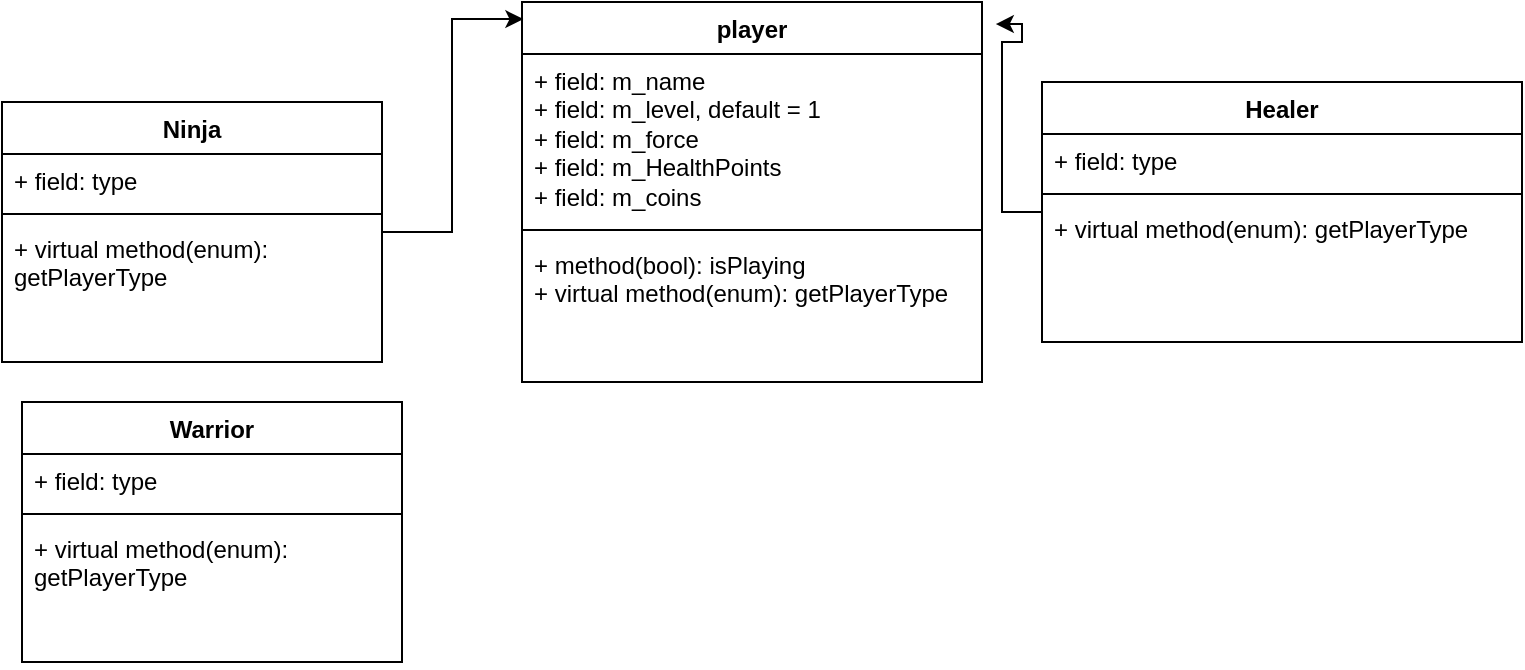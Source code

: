 <mxfile version="21.3.7" type="device" pages="2">
  <diagram name="Player" id="0783ab3e-0a74-02c8-0abd-f7b4e66b4bec">
    <mxGraphModel dx="1276" dy="702" grid="1" gridSize="10" guides="1" tooltips="1" connect="1" arrows="1" fold="1" page="1" pageScale="1" pageWidth="850" pageHeight="1100" background="none" math="0" shadow="0">
      <root>
        <mxCell id="0" />
        <mxCell id="1" parent="0" />
        <mxCell id="KnSxKwsVaQJYCbIV2S4w-1" value="player" style="swimlane;fontStyle=1;align=center;verticalAlign=top;childLayout=stackLayout;horizontal=1;startSize=26;horizontalStack=0;resizeParent=1;resizeParentMax=0;resizeLast=0;collapsible=1;marginBottom=0;whiteSpace=wrap;html=1;" vertex="1" parent="1">
          <mxGeometry x="280" y="40" width="230" height="190" as="geometry" />
        </mxCell>
        <mxCell id="KnSxKwsVaQJYCbIV2S4w-2" value="+ field: m_name&lt;br&gt;+ field: m_level, default = 1&lt;br&gt;+ field: m_force&lt;br&gt;+ field: m_HealthPoints&lt;br&gt;+ field: m_coins" style="text;strokeColor=none;fillColor=none;align=left;verticalAlign=top;spacingLeft=4;spacingRight=4;overflow=hidden;rotatable=0;points=[[0,0.5],[1,0.5]];portConstraint=eastwest;whiteSpace=wrap;html=1;" vertex="1" parent="KnSxKwsVaQJYCbIV2S4w-1">
          <mxGeometry y="26" width="230" height="84" as="geometry" />
        </mxCell>
        <mxCell id="KnSxKwsVaQJYCbIV2S4w-3" value="" style="line;strokeWidth=1;fillColor=none;align=left;verticalAlign=middle;spacingTop=-1;spacingLeft=3;spacingRight=3;rotatable=0;labelPosition=right;points=[];portConstraint=eastwest;strokeColor=inherit;" vertex="1" parent="KnSxKwsVaQJYCbIV2S4w-1">
          <mxGeometry y="110" width="230" height="8" as="geometry" />
        </mxCell>
        <mxCell id="KnSxKwsVaQJYCbIV2S4w-4" value="+ method(bool): isPlaying&lt;br&gt;+ virtual method(enum): getPlayerType&amp;nbsp;&amp;nbsp;" style="text;strokeColor=none;fillColor=none;align=left;verticalAlign=top;spacingLeft=4;spacingRight=4;overflow=hidden;rotatable=0;points=[[0,0.5],[1,0.5]];portConstraint=eastwest;whiteSpace=wrap;html=1;" vertex="1" parent="KnSxKwsVaQJYCbIV2S4w-1">
          <mxGeometry y="118" width="230" height="72" as="geometry" />
        </mxCell>
        <mxCell id="KnSxKwsVaQJYCbIV2S4w-10" style="edgeStyle=orthogonalEdgeStyle;rounded=0;orthogonalLoop=1;jettySize=auto;html=1;entryX=0.003;entryY=0.045;entryDx=0;entryDy=0;entryPerimeter=0;" edge="1" parent="1" source="KnSxKwsVaQJYCbIV2S4w-6" target="KnSxKwsVaQJYCbIV2S4w-1">
          <mxGeometry relative="1" as="geometry" />
        </mxCell>
        <mxCell id="KnSxKwsVaQJYCbIV2S4w-6" value="Ninja" style="swimlane;fontStyle=1;align=center;verticalAlign=top;childLayout=stackLayout;horizontal=1;startSize=26;horizontalStack=0;resizeParent=1;resizeParentMax=0;resizeLast=0;collapsible=1;marginBottom=0;whiteSpace=wrap;html=1;" vertex="1" parent="1">
          <mxGeometry x="20" y="90" width="190" height="130" as="geometry" />
        </mxCell>
        <mxCell id="KnSxKwsVaQJYCbIV2S4w-7" value="+ field: type" style="text;strokeColor=none;fillColor=none;align=left;verticalAlign=top;spacingLeft=4;spacingRight=4;overflow=hidden;rotatable=0;points=[[0,0.5],[1,0.5]];portConstraint=eastwest;whiteSpace=wrap;html=1;" vertex="1" parent="KnSxKwsVaQJYCbIV2S4w-6">
          <mxGeometry y="26" width="190" height="26" as="geometry" />
        </mxCell>
        <mxCell id="KnSxKwsVaQJYCbIV2S4w-8" value="" style="line;strokeWidth=1;fillColor=none;align=left;verticalAlign=middle;spacingTop=-1;spacingLeft=3;spacingRight=3;rotatable=0;labelPosition=right;points=[];portConstraint=eastwest;strokeColor=inherit;" vertex="1" parent="KnSxKwsVaQJYCbIV2S4w-6">
          <mxGeometry y="52" width="190" height="8" as="geometry" />
        </mxCell>
        <mxCell id="KnSxKwsVaQJYCbIV2S4w-9" value="+ virtual method(enum): getPlayerType&amp;nbsp;&amp;nbsp;" style="text;strokeColor=none;fillColor=none;align=left;verticalAlign=top;spacingLeft=4;spacingRight=4;overflow=hidden;rotatable=0;points=[[0,0.5],[1,0.5]];portConstraint=eastwest;whiteSpace=wrap;html=1;" vertex="1" parent="KnSxKwsVaQJYCbIV2S4w-6">
          <mxGeometry y="60" width="190" height="70" as="geometry" />
        </mxCell>
        <mxCell id="KnSxKwsVaQJYCbIV2S4w-11" value="Warrior" style="swimlane;fontStyle=1;align=center;verticalAlign=top;childLayout=stackLayout;horizontal=1;startSize=26;horizontalStack=0;resizeParent=1;resizeParentMax=0;resizeLast=0;collapsible=1;marginBottom=0;whiteSpace=wrap;html=1;" vertex="1" parent="1">
          <mxGeometry x="30" y="240" width="190" height="130" as="geometry" />
        </mxCell>
        <mxCell id="KnSxKwsVaQJYCbIV2S4w-12" value="+ field: type" style="text;strokeColor=none;fillColor=none;align=left;verticalAlign=top;spacingLeft=4;spacingRight=4;overflow=hidden;rotatable=0;points=[[0,0.5],[1,0.5]];portConstraint=eastwest;whiteSpace=wrap;html=1;" vertex="1" parent="KnSxKwsVaQJYCbIV2S4w-11">
          <mxGeometry y="26" width="190" height="26" as="geometry" />
        </mxCell>
        <mxCell id="KnSxKwsVaQJYCbIV2S4w-13" value="" style="line;strokeWidth=1;fillColor=none;align=left;verticalAlign=middle;spacingTop=-1;spacingLeft=3;spacingRight=3;rotatable=0;labelPosition=right;points=[];portConstraint=eastwest;strokeColor=inherit;" vertex="1" parent="KnSxKwsVaQJYCbIV2S4w-11">
          <mxGeometry y="52" width="190" height="8" as="geometry" />
        </mxCell>
        <mxCell id="KnSxKwsVaQJYCbIV2S4w-14" value="+ virtual method(enum): getPlayerType&amp;nbsp;&amp;nbsp;" style="text;strokeColor=none;fillColor=none;align=left;verticalAlign=top;spacingLeft=4;spacingRight=4;overflow=hidden;rotatable=0;points=[[0,0.5],[1,0.5]];portConstraint=eastwest;whiteSpace=wrap;html=1;" vertex="1" parent="KnSxKwsVaQJYCbIV2S4w-11">
          <mxGeometry y="60" width="190" height="70" as="geometry" />
        </mxCell>
        <mxCell id="KnSxKwsVaQJYCbIV2S4w-19" style="edgeStyle=orthogonalEdgeStyle;rounded=0;orthogonalLoop=1;jettySize=auto;html=1;entryX=1.03;entryY=0.058;entryDx=0;entryDy=0;entryPerimeter=0;" edge="1" parent="1" source="KnSxKwsVaQJYCbIV2S4w-15" target="KnSxKwsVaQJYCbIV2S4w-1">
          <mxGeometry relative="1" as="geometry" />
        </mxCell>
        <mxCell id="KnSxKwsVaQJYCbIV2S4w-15" value="Healer" style="swimlane;fontStyle=1;align=center;verticalAlign=top;childLayout=stackLayout;horizontal=1;startSize=26;horizontalStack=0;resizeParent=1;resizeParentMax=0;resizeLast=0;collapsible=1;marginBottom=0;whiteSpace=wrap;html=1;" vertex="1" parent="1">
          <mxGeometry x="540" y="80" width="240" height="130" as="geometry" />
        </mxCell>
        <mxCell id="KnSxKwsVaQJYCbIV2S4w-16" value="+ field: type" style="text;strokeColor=none;fillColor=none;align=left;verticalAlign=top;spacingLeft=4;spacingRight=4;overflow=hidden;rotatable=0;points=[[0,0.5],[1,0.5]];portConstraint=eastwest;whiteSpace=wrap;html=1;" vertex="1" parent="KnSxKwsVaQJYCbIV2S4w-15">
          <mxGeometry y="26" width="240" height="26" as="geometry" />
        </mxCell>
        <mxCell id="KnSxKwsVaQJYCbIV2S4w-17" value="" style="line;strokeWidth=1;fillColor=none;align=left;verticalAlign=middle;spacingTop=-1;spacingLeft=3;spacingRight=3;rotatable=0;labelPosition=right;points=[];portConstraint=eastwest;strokeColor=inherit;" vertex="1" parent="KnSxKwsVaQJYCbIV2S4w-15">
          <mxGeometry y="52" width="240" height="8" as="geometry" />
        </mxCell>
        <mxCell id="KnSxKwsVaQJYCbIV2S4w-18" value="+ virtual method(enum): getPlayerType&amp;nbsp;&amp;nbsp;" style="text;strokeColor=none;fillColor=none;align=left;verticalAlign=top;spacingLeft=4;spacingRight=4;overflow=hidden;rotatable=0;points=[[0,0.5],[1,0.5]];portConstraint=eastwest;whiteSpace=wrap;html=1;" vertex="1" parent="KnSxKwsVaQJYCbIV2S4w-15">
          <mxGeometry y="60" width="240" height="70" as="geometry" />
        </mxCell>
      </root>
    </mxGraphModel>
  </diagram>
  <diagram id="Z_LijidGMmdXbQ0WkA4l" name="Cards">
    <mxGraphModel dx="2977" dy="1170" grid="1" gridSize="10" guides="1" tooltips="1" connect="1" arrows="1" fold="1" page="1" pageScale="1" pageWidth="850" pageHeight="1100" math="0" shadow="0">
      <root>
        <mxCell id="0" />
        <mxCell id="1" parent="0" />
        <mxCell id="C4om5Lj1XBPUndY-tX6o-1" value="Card" style="swimlane;fontStyle=1;align=center;verticalAlign=top;childLayout=stackLayout;horizontal=1;startSize=26;horizontalStack=0;resizeParent=1;resizeParentMax=0;resizeLast=0;collapsible=1;marginBottom=0;whiteSpace=wrap;html=1;" vertex="1" parent="1">
          <mxGeometry x="430" y="40" width="230" height="140" as="geometry" />
        </mxCell>
        <mxCell id="C4om5Lj1XBPUndY-tX6o-2" value="+ field: m_name&lt;br&gt;+field =&amp;nbsp;" style="text;strokeColor=none;fillColor=none;align=left;verticalAlign=top;spacingLeft=4;spacingRight=4;overflow=hidden;rotatable=0;points=[[0,0.5],[1,0.5]];portConstraint=eastwest;whiteSpace=wrap;html=1;" vertex="1" parent="C4om5Lj1XBPUndY-tX6o-1">
          <mxGeometry y="26" width="230" height="44" as="geometry" />
        </mxCell>
        <mxCell id="C4om5Lj1XBPUndY-tX6o-3" value="" style="line;strokeWidth=1;fillColor=none;align=left;verticalAlign=middle;spacingTop=-1;spacingLeft=3;spacingRight=3;rotatable=0;labelPosition=right;points=[];portConstraint=eastwest;strokeColor=inherit;" vertex="1" parent="C4om5Lj1XBPUndY-tX6o-1">
          <mxGeometry y="70" width="230" height="8" as="geometry" />
        </mxCell>
        <mxCell id="C4om5Lj1XBPUndY-tX6o-4" value="+ virtual method(type): getCardType" style="text;strokeColor=none;fillColor=none;align=left;verticalAlign=top;spacingLeft=4;spacingRight=4;overflow=hidden;rotatable=0;points=[[0,0.5],[1,0.5]];portConstraint=eastwest;whiteSpace=wrap;html=1;" vertex="1" parent="C4om5Lj1XBPUndY-tX6o-1">
          <mxGeometry y="78" width="230" height="62" as="geometry" />
        </mxCell>
        <mxCell id="C4om5Lj1XBPUndY-tX6o-9" style="edgeStyle=orthogonalEdgeStyle;rounded=0;orthogonalLoop=1;jettySize=auto;html=1;" edge="1" parent="1" source="C4om5Lj1XBPUndY-tX6o-5" target="C4om5Lj1XBPUndY-tX6o-1">
          <mxGeometry relative="1" as="geometry">
            <Array as="points">
              <mxPoint x="255" y="320" />
              <mxPoint x="545" y="320" />
            </Array>
          </mxGeometry>
        </mxCell>
        <mxCell id="C4om5Lj1XBPUndY-tX6o-5" value="Battle Card" style="swimlane;fontStyle=1;align=center;verticalAlign=top;childLayout=stackLayout;horizontal=1;startSize=26;horizontalStack=0;resizeParent=1;resizeParentMax=0;resizeLast=0;collapsible=1;marginBottom=0;whiteSpace=wrap;html=1;" vertex="1" parent="1">
          <mxGeometry x="140" y="360" width="230" height="140" as="geometry" />
        </mxCell>
        <mxCell id="C4om5Lj1XBPUndY-tX6o-6" value="+ field: m_name&lt;br&gt;+field =&amp;nbsp;" style="text;strokeColor=none;fillColor=none;align=left;verticalAlign=top;spacingLeft=4;spacingRight=4;overflow=hidden;rotatable=0;points=[[0,0.5],[1,0.5]];portConstraint=eastwest;whiteSpace=wrap;html=1;" vertex="1" parent="C4om5Lj1XBPUndY-tX6o-5">
          <mxGeometry y="26" width="230" height="44" as="geometry" />
        </mxCell>
        <mxCell id="C4om5Lj1XBPUndY-tX6o-7" value="" style="line;strokeWidth=1;fillColor=none;align=left;verticalAlign=middle;spacingTop=-1;spacingLeft=3;spacingRight=3;rotatable=0;labelPosition=right;points=[];portConstraint=eastwest;strokeColor=inherit;" vertex="1" parent="C4om5Lj1XBPUndY-tX6o-5">
          <mxGeometry y="70" width="230" height="8" as="geometry" />
        </mxCell>
        <mxCell id="C4om5Lj1XBPUndY-tX6o-8" value="+ virtual method(type): getCardType" style="text;strokeColor=none;fillColor=none;align=left;verticalAlign=top;spacingLeft=4;spacingRight=4;overflow=hidden;rotatable=0;points=[[0,0.5],[1,0.5]];portConstraint=eastwest;whiteSpace=wrap;html=1;" vertex="1" parent="C4om5Lj1XBPUndY-tX6o-5">
          <mxGeometry y="78" width="230" height="62" as="geometry" />
        </mxCell>
        <mxCell id="C4om5Lj1XBPUndY-tX6o-36" style="edgeStyle=orthogonalEdgeStyle;rounded=0;orthogonalLoop=1;jettySize=auto;html=1;" edge="1" parent="1" source="C4om5Lj1XBPUndY-tX6o-10" target="C4om5Lj1XBPUndY-tX6o-5">
          <mxGeometry relative="1" as="geometry">
            <Array as="points">
              <mxPoint x="-75" y="600" />
              <mxPoint x="255" y="600" />
            </Array>
          </mxGeometry>
        </mxCell>
        <mxCell id="C4om5Lj1XBPUndY-tX6o-10" value="Dragon Card" style="swimlane;fontStyle=1;align=center;verticalAlign=top;childLayout=stackLayout;horizontal=1;startSize=26;horizontalStack=0;resizeParent=1;resizeParentMax=0;resizeLast=0;collapsible=1;marginBottom=0;whiteSpace=wrap;html=1;" vertex="1" parent="1">
          <mxGeometry x="-190" y="650" width="230" height="140" as="geometry" />
        </mxCell>
        <mxCell id="C4om5Lj1XBPUndY-tX6o-11" value="+ field: m_name&lt;br&gt;+field =&amp;nbsp;" style="text;strokeColor=none;fillColor=none;align=left;verticalAlign=top;spacingLeft=4;spacingRight=4;overflow=hidden;rotatable=0;points=[[0,0.5],[1,0.5]];portConstraint=eastwest;whiteSpace=wrap;html=1;" vertex="1" parent="C4om5Lj1XBPUndY-tX6o-10">
          <mxGeometry y="26" width="230" height="44" as="geometry" />
        </mxCell>
        <mxCell id="C4om5Lj1XBPUndY-tX6o-12" value="" style="line;strokeWidth=1;fillColor=none;align=left;verticalAlign=middle;spacingTop=-1;spacingLeft=3;spacingRight=3;rotatable=0;labelPosition=right;points=[];portConstraint=eastwest;strokeColor=inherit;" vertex="1" parent="C4om5Lj1XBPUndY-tX6o-10">
          <mxGeometry y="70" width="230" height="8" as="geometry" />
        </mxCell>
        <mxCell id="C4om5Lj1XBPUndY-tX6o-13" value="+ virtual method(type): getCardType" style="text;strokeColor=none;fillColor=none;align=left;verticalAlign=top;spacingLeft=4;spacingRight=4;overflow=hidden;rotatable=0;points=[[0,0.5],[1,0.5]];portConstraint=eastwest;whiteSpace=wrap;html=1;" vertex="1" parent="C4om5Lj1XBPUndY-tX6o-10">
          <mxGeometry y="78" width="230" height="62" as="geometry" />
        </mxCell>
        <mxCell id="C4om5Lj1XBPUndY-tX6o-29" style="edgeStyle=orthogonalEdgeStyle;rounded=0;orthogonalLoop=1;jettySize=auto;html=1;" edge="1" parent="1" source="C4om5Lj1XBPUndY-tX6o-14" target="C4om5Lj1XBPUndY-tX6o-5">
          <mxGeometry relative="1" as="geometry" />
        </mxCell>
        <mxCell id="C4om5Lj1XBPUndY-tX6o-14" value="Witch Card" style="swimlane;fontStyle=1;align=center;verticalAlign=top;childLayout=stackLayout;horizontal=1;startSize=26;horizontalStack=0;resizeParent=1;resizeParentMax=0;resizeLast=0;collapsible=1;marginBottom=0;whiteSpace=wrap;html=1;" vertex="1" parent="1">
          <mxGeometry x="140" y="650" width="230" height="140" as="geometry" />
        </mxCell>
        <mxCell id="C4om5Lj1XBPUndY-tX6o-15" value="+ field: m_name&lt;br&gt;+field =&amp;nbsp;" style="text;strokeColor=none;fillColor=none;align=left;verticalAlign=top;spacingLeft=4;spacingRight=4;overflow=hidden;rotatable=0;points=[[0,0.5],[1,0.5]];portConstraint=eastwest;whiteSpace=wrap;html=1;" vertex="1" parent="C4om5Lj1XBPUndY-tX6o-14">
          <mxGeometry y="26" width="230" height="44" as="geometry" />
        </mxCell>
        <mxCell id="C4om5Lj1XBPUndY-tX6o-16" value="" style="line;strokeWidth=1;fillColor=none;align=left;verticalAlign=middle;spacingTop=-1;spacingLeft=3;spacingRight=3;rotatable=0;labelPosition=right;points=[];portConstraint=eastwest;strokeColor=inherit;" vertex="1" parent="C4om5Lj1XBPUndY-tX6o-14">
          <mxGeometry y="70" width="230" height="8" as="geometry" />
        </mxCell>
        <mxCell id="C4om5Lj1XBPUndY-tX6o-17" value="+ virtual method(type): getCardType" style="text;strokeColor=none;fillColor=none;align=left;verticalAlign=top;spacingLeft=4;spacingRight=4;overflow=hidden;rotatable=0;points=[[0,0.5],[1,0.5]];portConstraint=eastwest;whiteSpace=wrap;html=1;" vertex="1" parent="C4om5Lj1XBPUndY-tX6o-14">
          <mxGeometry y="78" width="230" height="62" as="geometry" />
        </mxCell>
        <mxCell id="C4om5Lj1XBPUndY-tX6o-37" style="edgeStyle=orthogonalEdgeStyle;rounded=0;orthogonalLoop=1;jettySize=auto;html=1;" edge="1" parent="1" source="C4om5Lj1XBPUndY-tX6o-18" target="C4om5Lj1XBPUndY-tX6o-5">
          <mxGeometry relative="1" as="geometry">
            <Array as="points">
              <mxPoint x="605" y="600" />
              <mxPoint x="255" y="600" />
            </Array>
          </mxGeometry>
        </mxCell>
        <mxCell id="C4om5Lj1XBPUndY-tX6o-18" value="Gremlin Card" style="swimlane;fontStyle=1;align=center;verticalAlign=top;childLayout=stackLayout;horizontal=1;startSize=26;horizontalStack=0;resizeParent=1;resizeParentMax=0;resizeLast=0;collapsible=1;marginBottom=0;whiteSpace=wrap;html=1;" vertex="1" parent="1">
          <mxGeometry x="460" y="650" width="290" height="136" as="geometry" />
        </mxCell>
        <mxCell id="C4om5Lj1XBPUndY-tX6o-19" value="+ field: m_name&lt;br&gt;+field =&amp;nbsp;" style="text;strokeColor=none;fillColor=none;align=left;verticalAlign=top;spacingLeft=4;spacingRight=4;overflow=hidden;rotatable=0;points=[[0,0.5],[1,0.5]];portConstraint=eastwest;whiteSpace=wrap;html=1;" vertex="1" parent="C4om5Lj1XBPUndY-tX6o-18">
          <mxGeometry y="26" width="290" height="40" as="geometry" />
        </mxCell>
        <mxCell id="C4om5Lj1XBPUndY-tX6o-20" value="" style="line;strokeWidth=1;fillColor=none;align=left;verticalAlign=middle;spacingTop=-1;spacingLeft=3;spacingRight=3;rotatable=0;labelPosition=right;points=[];portConstraint=eastwest;strokeColor=inherit;" vertex="1" parent="C4om5Lj1XBPUndY-tX6o-18">
          <mxGeometry y="66" width="290" height="8" as="geometry" />
        </mxCell>
        <mxCell id="C4om5Lj1XBPUndY-tX6o-21" value="+ virtual method(type): getCardType" style="text;strokeColor=none;fillColor=none;align=left;verticalAlign=top;spacingLeft=4;spacingRight=4;overflow=hidden;rotatable=0;points=[[0,0.5],[1,0.5]];portConstraint=eastwest;whiteSpace=wrap;html=1;" vertex="1" parent="C4om5Lj1XBPUndY-tX6o-18">
          <mxGeometry y="74" width="290" height="62" as="geometry" />
        </mxCell>
        <mxCell id="C4om5Lj1XBPUndY-tX6o-27" style="edgeStyle=orthogonalEdgeStyle;rounded=0;orthogonalLoop=1;jettySize=auto;html=1;" edge="1" parent="1" source="C4om5Lj1XBPUndY-tX6o-22" target="C4om5Lj1XBPUndY-tX6o-1">
          <mxGeometry relative="1" as="geometry" />
        </mxCell>
        <mxCell id="C4om5Lj1XBPUndY-tX6o-22" value="Merchant Card" style="swimlane;fontStyle=1;align=center;verticalAlign=top;childLayout=stackLayout;horizontal=1;startSize=26;horizontalStack=0;resizeParent=1;resizeParentMax=0;resizeLast=0;collapsible=1;marginBottom=0;whiteSpace=wrap;html=1;" vertex="1" parent="1">
          <mxGeometry x="430" y="360" width="230" height="140" as="geometry" />
        </mxCell>
        <mxCell id="C4om5Lj1XBPUndY-tX6o-23" value="+ field: m_name&lt;br&gt;+field =&amp;nbsp;" style="text;strokeColor=none;fillColor=none;align=left;verticalAlign=top;spacingLeft=4;spacingRight=4;overflow=hidden;rotatable=0;points=[[0,0.5],[1,0.5]];portConstraint=eastwest;whiteSpace=wrap;html=1;" vertex="1" parent="C4om5Lj1XBPUndY-tX6o-22">
          <mxGeometry y="26" width="230" height="44" as="geometry" />
        </mxCell>
        <mxCell id="C4om5Lj1XBPUndY-tX6o-24" value="" style="line;strokeWidth=1;fillColor=none;align=left;verticalAlign=middle;spacingTop=-1;spacingLeft=3;spacingRight=3;rotatable=0;labelPosition=right;points=[];portConstraint=eastwest;strokeColor=inherit;" vertex="1" parent="C4om5Lj1XBPUndY-tX6o-22">
          <mxGeometry y="70" width="230" height="8" as="geometry" />
        </mxCell>
        <mxCell id="C4om5Lj1XBPUndY-tX6o-25" value="+ virtual method(type): getCardType" style="text;strokeColor=none;fillColor=none;align=left;verticalAlign=top;spacingLeft=4;spacingRight=4;overflow=hidden;rotatable=0;points=[[0,0.5],[1,0.5]];portConstraint=eastwest;whiteSpace=wrap;html=1;" vertex="1" parent="C4om5Lj1XBPUndY-tX6o-22">
          <mxGeometry y="78" width="230" height="62" as="geometry" />
        </mxCell>
        <mxCell id="C4om5Lj1XBPUndY-tX6o-35" style="edgeStyle=orthogonalEdgeStyle;rounded=0;orthogonalLoop=1;jettySize=auto;html=1;" edge="1" parent="1" source="C4om5Lj1XBPUndY-tX6o-31" target="C4om5Lj1XBPUndY-tX6o-1">
          <mxGeometry relative="1" as="geometry">
            <Array as="points">
              <mxPoint x="875" y="320" />
              <mxPoint x="545" y="320" />
            </Array>
          </mxGeometry>
        </mxCell>
        <mxCell id="C4om5Lj1XBPUndY-tX6o-31" value="Treasure Card" style="swimlane;fontStyle=1;align=center;verticalAlign=top;childLayout=stackLayout;horizontal=1;startSize=26;horizontalStack=0;resizeParent=1;resizeParentMax=0;resizeLast=0;collapsible=1;marginBottom=0;whiteSpace=wrap;html=1;" vertex="1" parent="1">
          <mxGeometry x="760" y="360" width="230" height="140" as="geometry" />
        </mxCell>
        <mxCell id="C4om5Lj1XBPUndY-tX6o-32" value="+ field: m_name&lt;br&gt;+field =&amp;nbsp;" style="text;strokeColor=none;fillColor=none;align=left;verticalAlign=top;spacingLeft=4;spacingRight=4;overflow=hidden;rotatable=0;points=[[0,0.5],[1,0.5]];portConstraint=eastwest;whiteSpace=wrap;html=1;" vertex="1" parent="C4om5Lj1XBPUndY-tX6o-31">
          <mxGeometry y="26" width="230" height="44" as="geometry" />
        </mxCell>
        <mxCell id="C4om5Lj1XBPUndY-tX6o-33" value="" style="line;strokeWidth=1;fillColor=none;align=left;verticalAlign=middle;spacingTop=-1;spacingLeft=3;spacingRight=3;rotatable=0;labelPosition=right;points=[];portConstraint=eastwest;strokeColor=inherit;" vertex="1" parent="C4om5Lj1XBPUndY-tX6o-31">
          <mxGeometry y="70" width="230" height="8" as="geometry" />
        </mxCell>
        <mxCell id="C4om5Lj1XBPUndY-tX6o-34" value="+ virtual method(type): getCardType" style="text;strokeColor=none;fillColor=none;align=left;verticalAlign=top;spacingLeft=4;spacingRight=4;overflow=hidden;rotatable=0;points=[[0,0.5],[1,0.5]];portConstraint=eastwest;whiteSpace=wrap;html=1;" vertex="1" parent="C4om5Lj1XBPUndY-tX6o-31">
          <mxGeometry y="78" width="230" height="62" as="geometry" />
        </mxCell>
        <mxCell id="C4om5Lj1XBPUndY-tX6o-51" style="edgeStyle=orthogonalEdgeStyle;rounded=0;orthogonalLoop=1;jettySize=auto;html=1;" edge="1" parent="1" source="C4om5Lj1XBPUndY-tX6o-38" target="C4om5Lj1XBPUndY-tX6o-1">
          <mxGeometry relative="1" as="geometry">
            <Array as="points">
              <mxPoint x="1175" y="320" />
              <mxPoint x="545" y="320" />
            </Array>
          </mxGeometry>
        </mxCell>
        <mxCell id="C4om5Lj1XBPUndY-tX6o-38" value="Well Card" style="swimlane;fontStyle=1;align=center;verticalAlign=top;childLayout=stackLayout;horizontal=1;startSize=26;horizontalStack=0;resizeParent=1;resizeParentMax=0;resizeLast=0;collapsible=1;marginBottom=0;whiteSpace=wrap;html=1;" vertex="1" parent="1">
          <mxGeometry x="1060" y="360" width="230" height="140" as="geometry" />
        </mxCell>
        <mxCell id="C4om5Lj1XBPUndY-tX6o-39" value="+ field: m_name&lt;br&gt;+field =&amp;nbsp;" style="text;strokeColor=none;fillColor=none;align=left;verticalAlign=top;spacingLeft=4;spacingRight=4;overflow=hidden;rotatable=0;points=[[0,0.5],[1,0.5]];portConstraint=eastwest;whiteSpace=wrap;html=1;" vertex="1" parent="C4om5Lj1XBPUndY-tX6o-38">
          <mxGeometry y="26" width="230" height="44" as="geometry" />
        </mxCell>
        <mxCell id="C4om5Lj1XBPUndY-tX6o-40" value="" style="line;strokeWidth=1;fillColor=none;align=left;verticalAlign=middle;spacingTop=-1;spacingLeft=3;spacingRight=3;rotatable=0;labelPosition=right;points=[];portConstraint=eastwest;strokeColor=inherit;" vertex="1" parent="C4om5Lj1XBPUndY-tX6o-38">
          <mxGeometry y="70" width="230" height="8" as="geometry" />
        </mxCell>
        <mxCell id="C4om5Lj1XBPUndY-tX6o-41" value="+ virtual method(type): getCardType" style="text;strokeColor=none;fillColor=none;align=left;verticalAlign=top;spacingLeft=4;spacingRight=4;overflow=hidden;rotatable=0;points=[[0,0.5],[1,0.5]];portConstraint=eastwest;whiteSpace=wrap;html=1;" vertex="1" parent="C4om5Lj1XBPUndY-tX6o-38">
          <mxGeometry y="78" width="230" height="62" as="geometry" />
        </mxCell>
        <mxCell id="C4om5Lj1XBPUndY-tX6o-52" style="edgeStyle=orthogonalEdgeStyle;rounded=0;orthogonalLoop=1;jettySize=auto;html=1;" edge="1" parent="1" source="C4om5Lj1XBPUndY-tX6o-42" target="C4om5Lj1XBPUndY-tX6o-1">
          <mxGeometry relative="1" as="geometry">
            <Array as="points">
              <mxPoint x="1455" y="320" />
              <mxPoint x="545" y="320" />
            </Array>
          </mxGeometry>
        </mxCell>
        <mxCell id="C4om5Lj1XBPUndY-tX6o-42" value="Barfigth Card" style="swimlane;fontStyle=1;align=center;verticalAlign=top;childLayout=stackLayout;horizontal=1;startSize=26;horizontalStack=0;resizeParent=1;resizeParentMax=0;resizeLast=0;collapsible=1;marginBottom=0;whiteSpace=wrap;html=1;" vertex="1" parent="1">
          <mxGeometry x="1340" y="360" width="230" height="140" as="geometry" />
        </mxCell>
        <mxCell id="C4om5Lj1XBPUndY-tX6o-43" value="+ field: m_name&lt;br&gt;+field =&amp;nbsp;" style="text;strokeColor=none;fillColor=none;align=left;verticalAlign=top;spacingLeft=4;spacingRight=4;overflow=hidden;rotatable=0;points=[[0,0.5],[1,0.5]];portConstraint=eastwest;whiteSpace=wrap;html=1;" vertex="1" parent="C4om5Lj1XBPUndY-tX6o-42">
          <mxGeometry y="26" width="230" height="44" as="geometry" />
        </mxCell>
        <mxCell id="C4om5Lj1XBPUndY-tX6o-44" value="" style="line;strokeWidth=1;fillColor=none;align=left;verticalAlign=middle;spacingTop=-1;spacingLeft=3;spacingRight=3;rotatable=0;labelPosition=right;points=[];portConstraint=eastwest;strokeColor=inherit;" vertex="1" parent="C4om5Lj1XBPUndY-tX6o-42">
          <mxGeometry y="70" width="230" height="8" as="geometry" />
        </mxCell>
        <mxCell id="C4om5Lj1XBPUndY-tX6o-45" value="+ virtual method(type): getCardType" style="text;strokeColor=none;fillColor=none;align=left;verticalAlign=top;spacingLeft=4;spacingRight=4;overflow=hidden;rotatable=0;points=[[0,0.5],[1,0.5]];portConstraint=eastwest;whiteSpace=wrap;html=1;" vertex="1" parent="C4om5Lj1XBPUndY-tX6o-42">
          <mxGeometry y="78" width="230" height="62" as="geometry" />
        </mxCell>
        <mxCell id="C4om5Lj1XBPUndY-tX6o-50" style="edgeStyle=orthogonalEdgeStyle;rounded=0;orthogonalLoop=1;jettySize=auto;html=1;" edge="1" parent="1" source="C4om5Lj1XBPUndY-tX6o-46" target="C4om5Lj1XBPUndY-tX6o-1">
          <mxGeometry relative="1" as="geometry">
            <Array as="points">
              <mxPoint x="-95" y="320" />
              <mxPoint x="545" y="320" />
            </Array>
          </mxGeometry>
        </mxCell>
        <mxCell id="C4om5Lj1XBPUndY-tX6o-46" value="Mana Card" style="swimlane;fontStyle=1;align=center;verticalAlign=top;childLayout=stackLayout;horizontal=1;startSize=26;horizontalStack=0;resizeParent=1;resizeParentMax=0;resizeLast=0;collapsible=1;marginBottom=0;whiteSpace=wrap;html=1;" vertex="1" parent="1">
          <mxGeometry x="-210" y="360" width="230" height="140" as="geometry" />
        </mxCell>
        <mxCell id="C4om5Lj1XBPUndY-tX6o-47" value="+ field: m_name&lt;br&gt;+field =&amp;nbsp;" style="text;strokeColor=none;fillColor=none;align=left;verticalAlign=top;spacingLeft=4;spacingRight=4;overflow=hidden;rotatable=0;points=[[0,0.5],[1,0.5]];portConstraint=eastwest;whiteSpace=wrap;html=1;" vertex="1" parent="C4om5Lj1XBPUndY-tX6o-46">
          <mxGeometry y="26" width="230" height="44" as="geometry" />
        </mxCell>
        <mxCell id="C4om5Lj1XBPUndY-tX6o-48" value="" style="line;strokeWidth=1;fillColor=none;align=left;verticalAlign=middle;spacingTop=-1;spacingLeft=3;spacingRight=3;rotatable=0;labelPosition=right;points=[];portConstraint=eastwest;strokeColor=inherit;" vertex="1" parent="C4om5Lj1XBPUndY-tX6o-46">
          <mxGeometry y="70" width="230" height="8" as="geometry" />
        </mxCell>
        <mxCell id="C4om5Lj1XBPUndY-tX6o-49" value="+ virtual method(type): getCardType" style="text;strokeColor=none;fillColor=none;align=left;verticalAlign=top;spacingLeft=4;spacingRight=4;overflow=hidden;rotatable=0;points=[[0,0.5],[1,0.5]];portConstraint=eastwest;whiteSpace=wrap;html=1;" vertex="1" parent="C4om5Lj1XBPUndY-tX6o-46">
          <mxGeometry y="78" width="230" height="62" as="geometry" />
        </mxCell>
      </root>
    </mxGraphModel>
  </diagram>
</mxfile>
